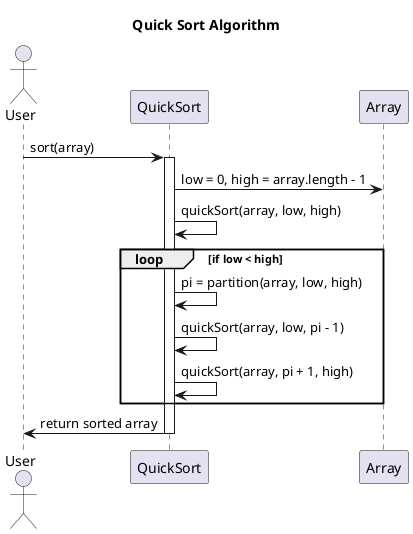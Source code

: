 @startuml QuickSort

title Quick Sort Algorithm

actor User
participant "QuickSort" as QuickSort
participant "Array" as Array

User -> QuickSort: sort(array)
activate QuickSort

QuickSort -> Array: low = 0, high = array.length - 1
QuickSort -> QuickSort: quickSort(array, low, high)

loop if low < high
    QuickSort -> QuickSort: pi = partition(array, low, high)
    QuickSort -> QuickSort: quickSort(array, low, pi - 1)
    QuickSort -> QuickSort: quickSort(array, pi + 1, high)
end

QuickSort -> User: return sorted array
deactivate QuickSort

@enduml
